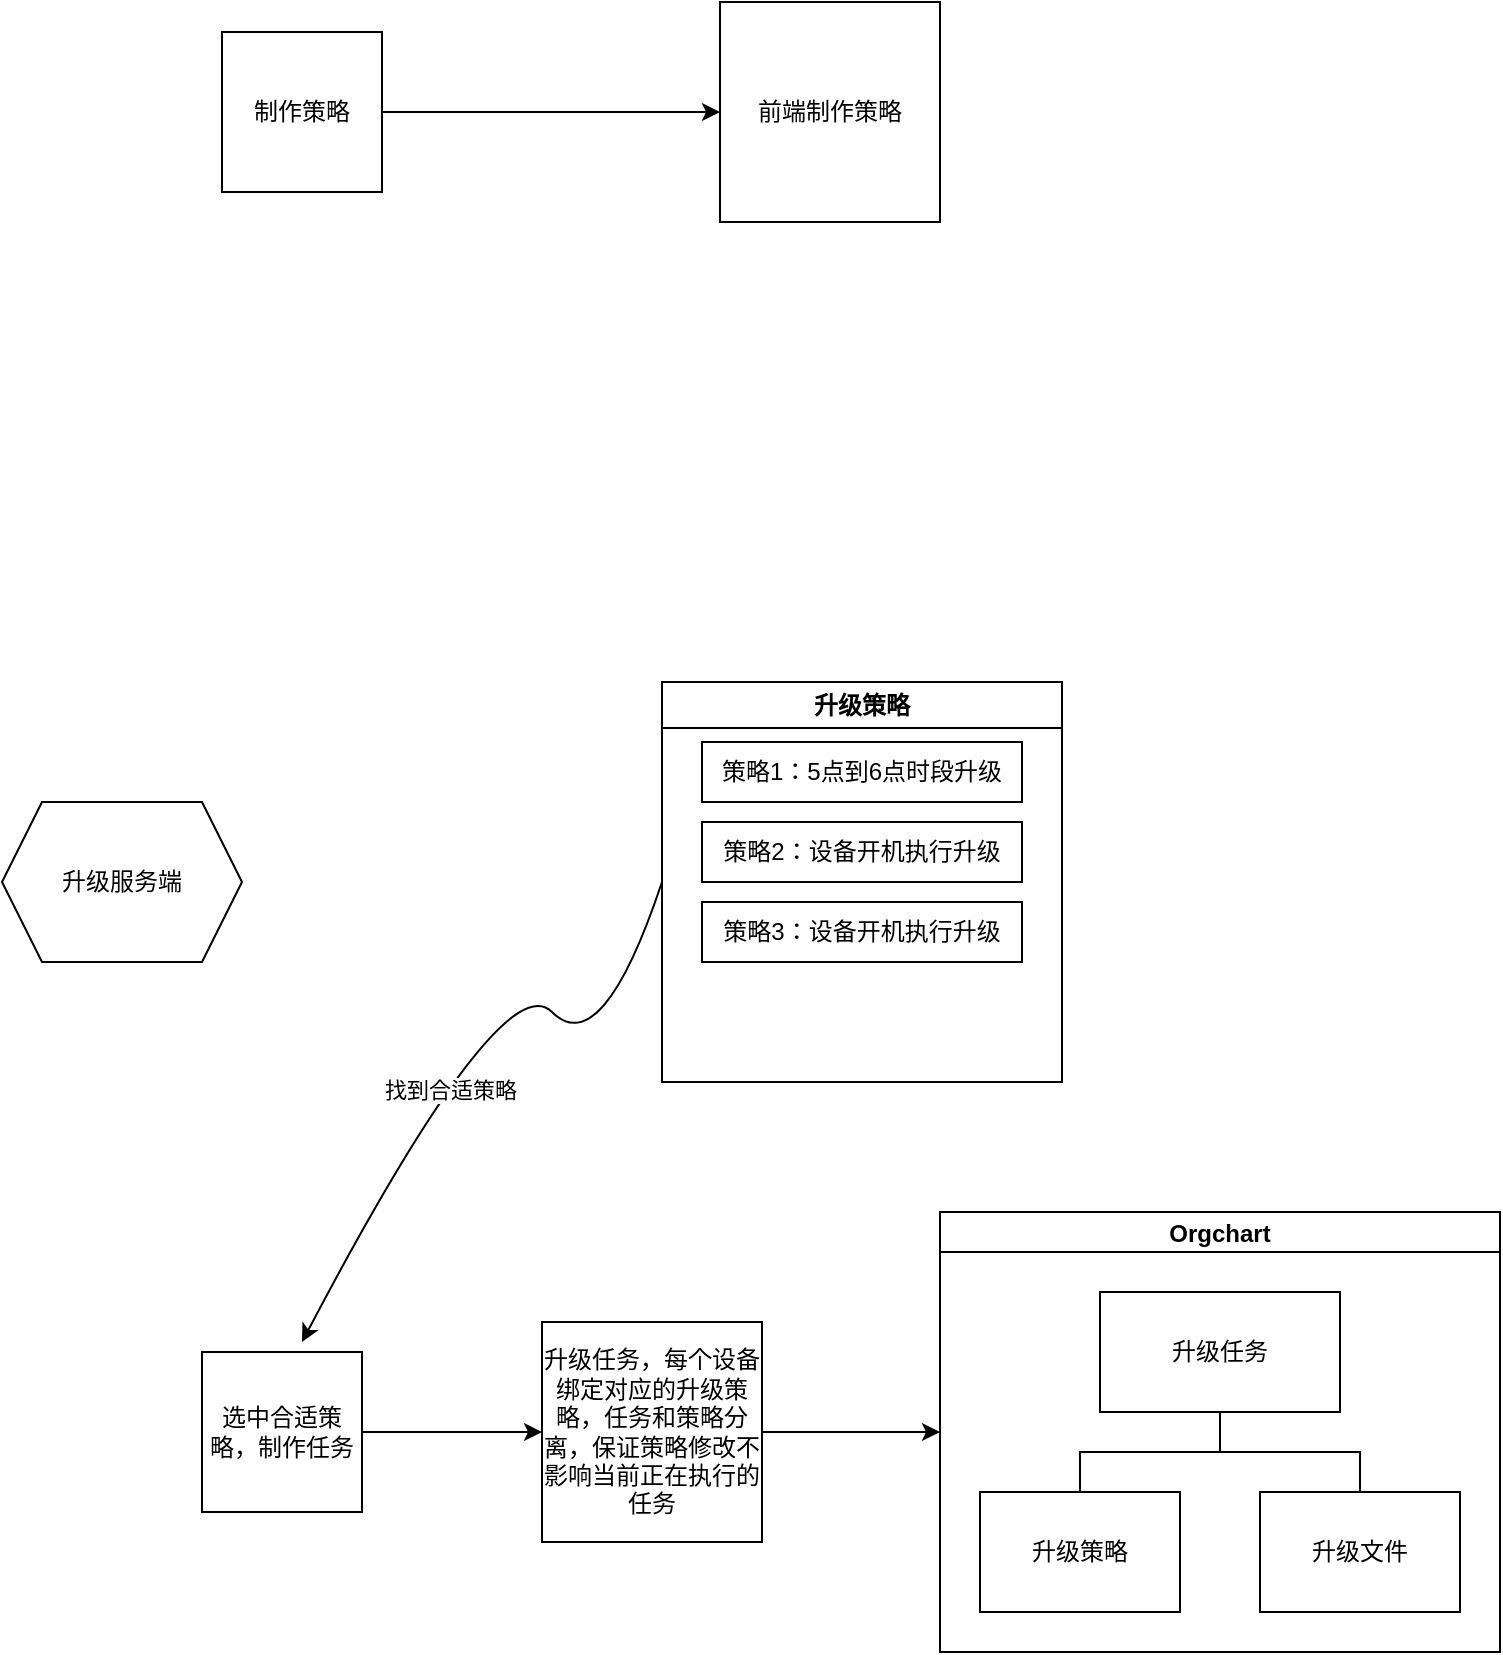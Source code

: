 <mxfile version="20.8.1" type="github">
  <diagram id="EQH2GRXcBi-YafweABZ6" name="第 1 页">
    <mxGraphModel dx="1434" dy="764" grid="1" gridSize="10" guides="1" tooltips="1" connect="1" arrows="1" fold="1" page="1" pageScale="1" pageWidth="827" pageHeight="1169" math="0" shadow="0">
      <root>
        <mxCell id="0" />
        <mxCell id="1" parent="0" />
        <mxCell id="4qwHuhReM01zFrTv5p3J-1" value="升级策略" style="swimlane;whiteSpace=wrap;html=1;" parent="1" vertex="1">
          <mxGeometry x="330" y="370" width="200" height="200" as="geometry" />
        </mxCell>
        <mxCell id="V0qNZTP30eSIRNodx1Qa-1" value="策略1：5点到6点时段升级" style="rounded=0;whiteSpace=wrap;html=1;" vertex="1" parent="4qwHuhReM01zFrTv5p3J-1">
          <mxGeometry x="20" y="30" width="160" height="30" as="geometry" />
        </mxCell>
        <mxCell id="V0qNZTP30eSIRNodx1Qa-3" value="策略2：设备开机执行升级" style="rounded=0;whiteSpace=wrap;html=1;" vertex="1" parent="4qwHuhReM01zFrTv5p3J-1">
          <mxGeometry x="20" y="70" width="160" height="30" as="geometry" />
        </mxCell>
        <mxCell id="V0qNZTP30eSIRNodx1Qa-4" value="策略3：设备开机执行升级" style="rounded=0;whiteSpace=wrap;html=1;" vertex="1" parent="4qwHuhReM01zFrTv5p3J-1">
          <mxGeometry x="20" y="110" width="160" height="30" as="geometry" />
        </mxCell>
        <mxCell id="V0qNZTP30eSIRNodx1Qa-5" value="前端制作策略" style="whiteSpace=wrap;html=1;aspect=fixed;" vertex="1" parent="1">
          <mxGeometry x="359" y="30" width="110" height="110" as="geometry" />
        </mxCell>
        <mxCell id="V0qNZTP30eSIRNodx1Qa-8" value="升级服务端" style="shape=hexagon;perimeter=hexagonPerimeter2;whiteSpace=wrap;html=1;fixedSize=1;" vertex="1" parent="1">
          <mxGeometry y="430" width="120" height="80" as="geometry" />
        </mxCell>
        <mxCell id="V0qNZTP30eSIRNodx1Qa-20" style="edgeStyle=orthogonalEdgeStyle;rounded=0;orthogonalLoop=1;jettySize=auto;html=1;exitX=1;exitY=0.5;exitDx=0;exitDy=0;" edge="1" parent="1" source="V0qNZTP30eSIRNodx1Qa-19" target="V0qNZTP30eSIRNodx1Qa-5">
          <mxGeometry relative="1" as="geometry" />
        </mxCell>
        <mxCell id="V0qNZTP30eSIRNodx1Qa-19" value="制作策略" style="whiteSpace=wrap;html=1;aspect=fixed;" vertex="1" parent="1">
          <mxGeometry x="110" y="45" width="80" height="80" as="geometry" />
        </mxCell>
        <mxCell id="V0qNZTP30eSIRNodx1Qa-22" style="edgeStyle=orthogonalEdgeStyle;rounded=0;orthogonalLoop=1;jettySize=auto;html=1;entryX=0;entryY=0.5;entryDx=0;entryDy=0;" edge="1" parent="1" source="V0qNZTP30eSIRNodx1Qa-21" target="V0qNZTP30eSIRNodx1Qa-23">
          <mxGeometry relative="1" as="geometry">
            <mxPoint x="360" y="250" as="targetPoint" />
            <Array as="points" />
          </mxGeometry>
        </mxCell>
        <mxCell id="V0qNZTP30eSIRNodx1Qa-21" value="选中合适策略，制作任务" style="whiteSpace=wrap;html=1;aspect=fixed;" vertex="1" parent="1">
          <mxGeometry x="100" y="705" width="80" height="80" as="geometry" />
        </mxCell>
        <mxCell id="V0qNZTP30eSIRNodx1Qa-33" style="edgeStyle=orthogonalEdgeStyle;rounded=0;orthogonalLoop=1;jettySize=auto;html=1;entryX=0;entryY=0.5;entryDx=0;entryDy=0;" edge="1" parent="1" source="V0qNZTP30eSIRNodx1Qa-23" target="V0qNZTP30eSIRNodx1Qa-27">
          <mxGeometry relative="1" as="geometry" />
        </mxCell>
        <mxCell id="V0qNZTP30eSIRNodx1Qa-23" value="升级任务，每个设备绑定对应的升级策略，任务和策略分离，保证策略修改不影响当前正在执行的任务" style="whiteSpace=wrap;html=1;aspect=fixed;" vertex="1" parent="1">
          <mxGeometry x="270" y="690" width="110" height="110" as="geometry" />
        </mxCell>
        <mxCell id="V0qNZTP30eSIRNodx1Qa-25" value="" style="curved=1;endArrow=classic;html=1;rounded=0;exitX=0;exitY=0.5;exitDx=0;exitDy=0;" edge="1" parent="1" source="4qwHuhReM01zFrTv5p3J-1">
          <mxGeometry width="50" height="50" relative="1" as="geometry">
            <mxPoint x="250" y="560" as="sourcePoint" />
            <mxPoint x="150" y="700" as="targetPoint" />
            <Array as="points">
              <mxPoint x="300" y="560" />
              <mxPoint x="250" y="510" />
            </Array>
          </mxGeometry>
        </mxCell>
        <mxCell id="V0qNZTP30eSIRNodx1Qa-26" value="找到合适策略" style="edgeLabel;html=1;align=center;verticalAlign=middle;resizable=0;points=[];" vertex="1" connectable="0" parent="V0qNZTP30eSIRNodx1Qa-25">
          <mxGeometry x="0.234" y="7" relative="1" as="geometry">
            <mxPoint as="offset" />
          </mxGeometry>
        </mxCell>
        <mxCell id="V0qNZTP30eSIRNodx1Qa-27" value="Orgchart" style="swimlane;startSize=20;horizontal=1;containerType=tree;newEdgeStyle={&quot;edgeStyle&quot;:&quot;elbowEdgeStyle&quot;,&quot;startArrow&quot;:&quot;none&quot;,&quot;endArrow&quot;:&quot;none&quot;};" vertex="1" parent="1">
          <mxGeometry x="469" y="635" width="280" height="220" as="geometry" />
        </mxCell>
        <mxCell id="V0qNZTP30eSIRNodx1Qa-28" value="" style="edgeStyle=elbowEdgeStyle;elbow=vertical;sourcePerimeterSpacing=0;targetPerimeterSpacing=0;startArrow=none;endArrow=none;rounded=0;curved=0;" edge="1" parent="V0qNZTP30eSIRNodx1Qa-27" source="V0qNZTP30eSIRNodx1Qa-30" target="V0qNZTP30eSIRNodx1Qa-31">
          <mxGeometry relative="1" as="geometry" />
        </mxCell>
        <mxCell id="V0qNZTP30eSIRNodx1Qa-29" value="" style="edgeStyle=elbowEdgeStyle;elbow=vertical;sourcePerimeterSpacing=0;targetPerimeterSpacing=0;startArrow=none;endArrow=none;rounded=0;curved=0;" edge="1" parent="V0qNZTP30eSIRNodx1Qa-27" source="V0qNZTP30eSIRNodx1Qa-30" target="V0qNZTP30eSIRNodx1Qa-32">
          <mxGeometry relative="1" as="geometry" />
        </mxCell>
        <UserObject label="升级任务" treeRoot="1" id="V0qNZTP30eSIRNodx1Qa-30">
          <mxCell style="whiteSpace=wrap;html=1;align=center;treeFolding=1;treeMoving=1;newEdgeStyle={&quot;edgeStyle&quot;:&quot;elbowEdgeStyle&quot;,&quot;startArrow&quot;:&quot;none&quot;,&quot;endArrow&quot;:&quot;none&quot;};" vertex="1" parent="V0qNZTP30eSIRNodx1Qa-27">
            <mxGeometry x="80" y="40" width="120" height="60" as="geometry" />
          </mxCell>
        </UserObject>
        <mxCell id="V0qNZTP30eSIRNodx1Qa-31" value="升级策略" style="whiteSpace=wrap;html=1;align=center;verticalAlign=middle;treeFolding=1;treeMoving=1;newEdgeStyle={&quot;edgeStyle&quot;:&quot;elbowEdgeStyle&quot;,&quot;startArrow&quot;:&quot;none&quot;,&quot;endArrow&quot;:&quot;none&quot;};" vertex="1" parent="V0qNZTP30eSIRNodx1Qa-27">
          <mxGeometry x="20" y="140" width="100" height="60" as="geometry" />
        </mxCell>
        <mxCell id="V0qNZTP30eSIRNodx1Qa-32" value="升级文件" style="whiteSpace=wrap;html=1;align=center;verticalAlign=middle;treeFolding=1;treeMoving=1;newEdgeStyle={&quot;edgeStyle&quot;:&quot;elbowEdgeStyle&quot;,&quot;startArrow&quot;:&quot;none&quot;,&quot;endArrow&quot;:&quot;none&quot;};" vertex="1" parent="V0qNZTP30eSIRNodx1Qa-27">
          <mxGeometry x="160" y="140" width="100" height="60" as="geometry" />
        </mxCell>
      </root>
    </mxGraphModel>
  </diagram>
</mxfile>
